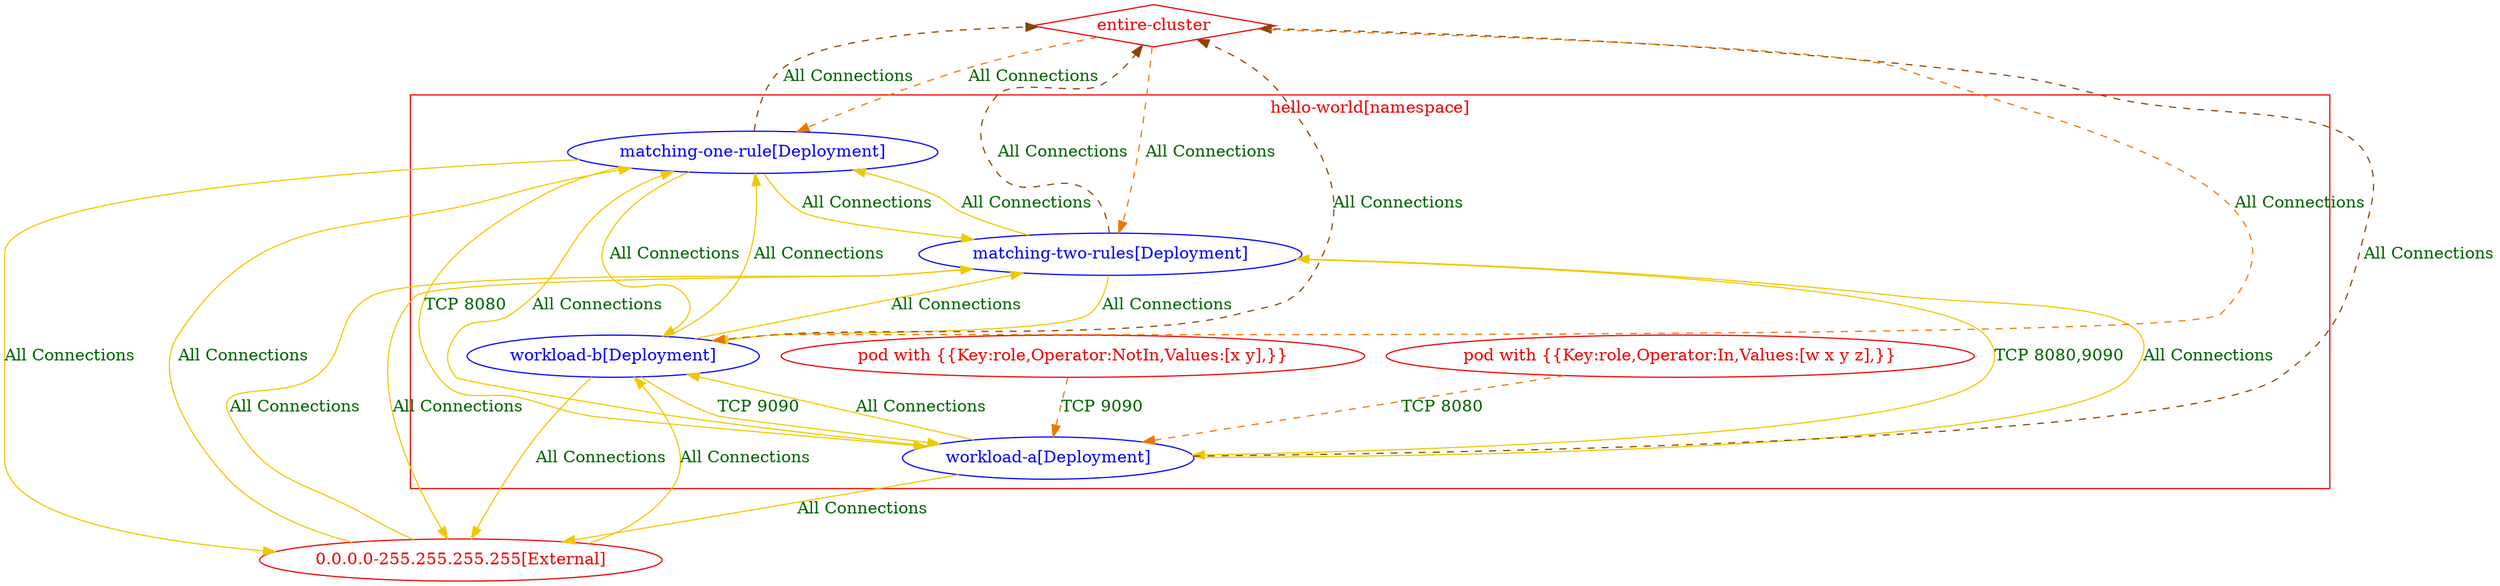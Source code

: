 digraph {
	subgraph "cluster_hello_world[namespace]" {
		color="black"
		fontcolor="black"
		"hello-world/matching-one-rule[Deployment]" [label="matching-one-rule[Deployment]" color="blue" fontcolor="blue"]
		"hello-world/matching-two-rules[Deployment]" [label="matching-two-rules[Deployment]" color="blue" fontcolor="blue"]
		"hello-world/workload-a[Deployment]" [label="workload-a[Deployment]" color="blue" fontcolor="blue"]
		"hello-world/workload-b[Deployment]" [label="workload-b[Deployment]" color="blue" fontcolor="blue"]
		label="hello-world[namespace]"
	}
	subgraph "cluster_hello_world[namespace]" {
		color="red2"
		fontcolor="red2"
		"pod with {{Key:role,Operator:In,Values:[w x y z],}}_in_hello-world" [label="pod with {{Key:role,Operator:In,Values:[w x y z],}}" color="red2" fontcolor="red2"]
		"pod with {{Key:role,Operator:NotIn,Values:[x y],}}_in_hello-world" [label="pod with {{Key:role,Operator:NotIn,Values:[x y],}}" color="red2" fontcolor="red2"]
		label="hello-world[namespace]"
	}
	"0.0.0.0-255.255.255.255[External]" [label="0.0.0.0-255.255.255.255[External]" color="red2" fontcolor="red2"]
	"entire-cluster" [label="entire-cluster" color="red2" fontcolor="red2" shape=diamond]
	"0.0.0.0-255.255.255.255[External]" -> "hello-world/matching-one-rule[Deployment]" [label="All Connections" color="gold2" fontcolor="darkgreen" weight=0.5]
	"0.0.0.0-255.255.255.255[External]" -> "hello-world/matching-two-rules[Deployment]" [label="All Connections" color="gold2" fontcolor="darkgreen" weight=0.5]
	"0.0.0.0-255.255.255.255[External]" -> "hello-world/workload-b[Deployment]" [label="All Connections" color="gold2" fontcolor="darkgreen" weight=0.5]
	"entire-cluster" -> "hello-world/matching-one-rule[Deployment]" [label="All Connections" color="darkorange2" fontcolor="darkgreen" weight=1 style=dashed]
	"entire-cluster" -> "hello-world/matching-two-rules[Deployment]" [label="All Connections" color="darkorange2" fontcolor="darkgreen" weight=1 style=dashed]
	"entire-cluster" -> "hello-world/workload-b[Deployment]" [label="All Connections" color="darkorange2" fontcolor="darkgreen" weight=1 style=dashed]
	"hello-world/matching-one-rule[Deployment]" -> "0.0.0.0-255.255.255.255[External]" [label="All Connections" color="gold2" fontcolor="darkgreen" weight=1]
	"hello-world/matching-one-rule[Deployment]" -> "entire-cluster" [label="All Connections" color="darkorange4" fontcolor="darkgreen" weight=0.5 style=dashed]
	"hello-world/matching-one-rule[Deployment]" -> "hello-world/matching-two-rules[Deployment]" [label="All Connections" color="gold2" fontcolor="darkgreen" weight=0.5]
	"hello-world/matching-one-rule[Deployment]" -> "hello-world/workload-a[Deployment]" [label="TCP 8080" color="gold2" fontcolor="darkgreen" weight=0.5]
	"hello-world/matching-one-rule[Deployment]" -> "hello-world/workload-b[Deployment]" [label="All Connections" color="gold2" fontcolor="darkgreen" weight=0.5]
	"hello-world/matching-two-rules[Deployment]" -> "0.0.0.0-255.255.255.255[External]" [label="All Connections" color="gold2" fontcolor="darkgreen" weight=1]
	"hello-world/matching-two-rules[Deployment]" -> "entire-cluster" [label="All Connections" color="darkorange4" fontcolor="darkgreen" weight=0.5 style=dashed]
	"hello-world/matching-two-rules[Deployment]" -> "hello-world/matching-one-rule[Deployment]" [label="All Connections" color="gold2" fontcolor="darkgreen" weight=1]
	"hello-world/matching-two-rules[Deployment]" -> "hello-world/workload-a[Deployment]" [label="TCP 8080,9090" color="gold2" fontcolor="darkgreen" weight=0.5]
	"hello-world/matching-two-rules[Deployment]" -> "hello-world/workload-b[Deployment]" [label="All Connections" color="gold2" fontcolor="darkgreen" weight=0.5]
	"hello-world/workload-a[Deployment]" -> "0.0.0.0-255.255.255.255[External]" [label="All Connections" color="gold2" fontcolor="darkgreen" weight=1]
	"hello-world/workload-a[Deployment]" -> "entire-cluster" [label="All Connections" color="darkorange4" fontcolor="darkgreen" weight=0.5 style=dashed]
	"hello-world/workload-a[Deployment]" -> "hello-world/matching-one-rule[Deployment]" [label="All Connections" color="gold2" fontcolor="darkgreen" weight=1]
	"hello-world/workload-a[Deployment]" -> "hello-world/matching-two-rules[Deployment]" [label="All Connections" color="gold2" fontcolor="darkgreen" weight=1]
	"hello-world/workload-a[Deployment]" -> "hello-world/workload-b[Deployment]" [label="All Connections" color="gold2" fontcolor="darkgreen" weight=0.5]
	"hello-world/workload-b[Deployment]" -> "0.0.0.0-255.255.255.255[External]" [label="All Connections" color="gold2" fontcolor="darkgreen" weight=1]
	"hello-world/workload-b[Deployment]" -> "entire-cluster" [label="All Connections" color="darkorange4" fontcolor="darkgreen" weight=0.5 style=dashed]
	"hello-world/workload-b[Deployment]" -> "hello-world/matching-one-rule[Deployment]" [label="All Connections" color="gold2" fontcolor="darkgreen" weight=1]
	"hello-world/workload-b[Deployment]" -> "hello-world/matching-two-rules[Deployment]" [label="All Connections" color="gold2" fontcolor="darkgreen" weight=1]
	"hello-world/workload-b[Deployment]" -> "hello-world/workload-a[Deployment]" [label="TCP 9090" color="gold2" fontcolor="darkgreen" weight=1]
	"pod with {{Key:role,Operator:In,Values:[w x y z],}}_in_hello-world" -> "hello-world/workload-a[Deployment]" [label="TCP 8080" color="darkorange2" fontcolor="darkgreen" weight=1 style=dashed]
	"pod with {{Key:role,Operator:NotIn,Values:[x y],}}_in_hello-world" -> "hello-world/workload-a[Deployment]" [label="TCP 9090" color="darkorange2" fontcolor="darkgreen" weight=1 style=dashed]
}